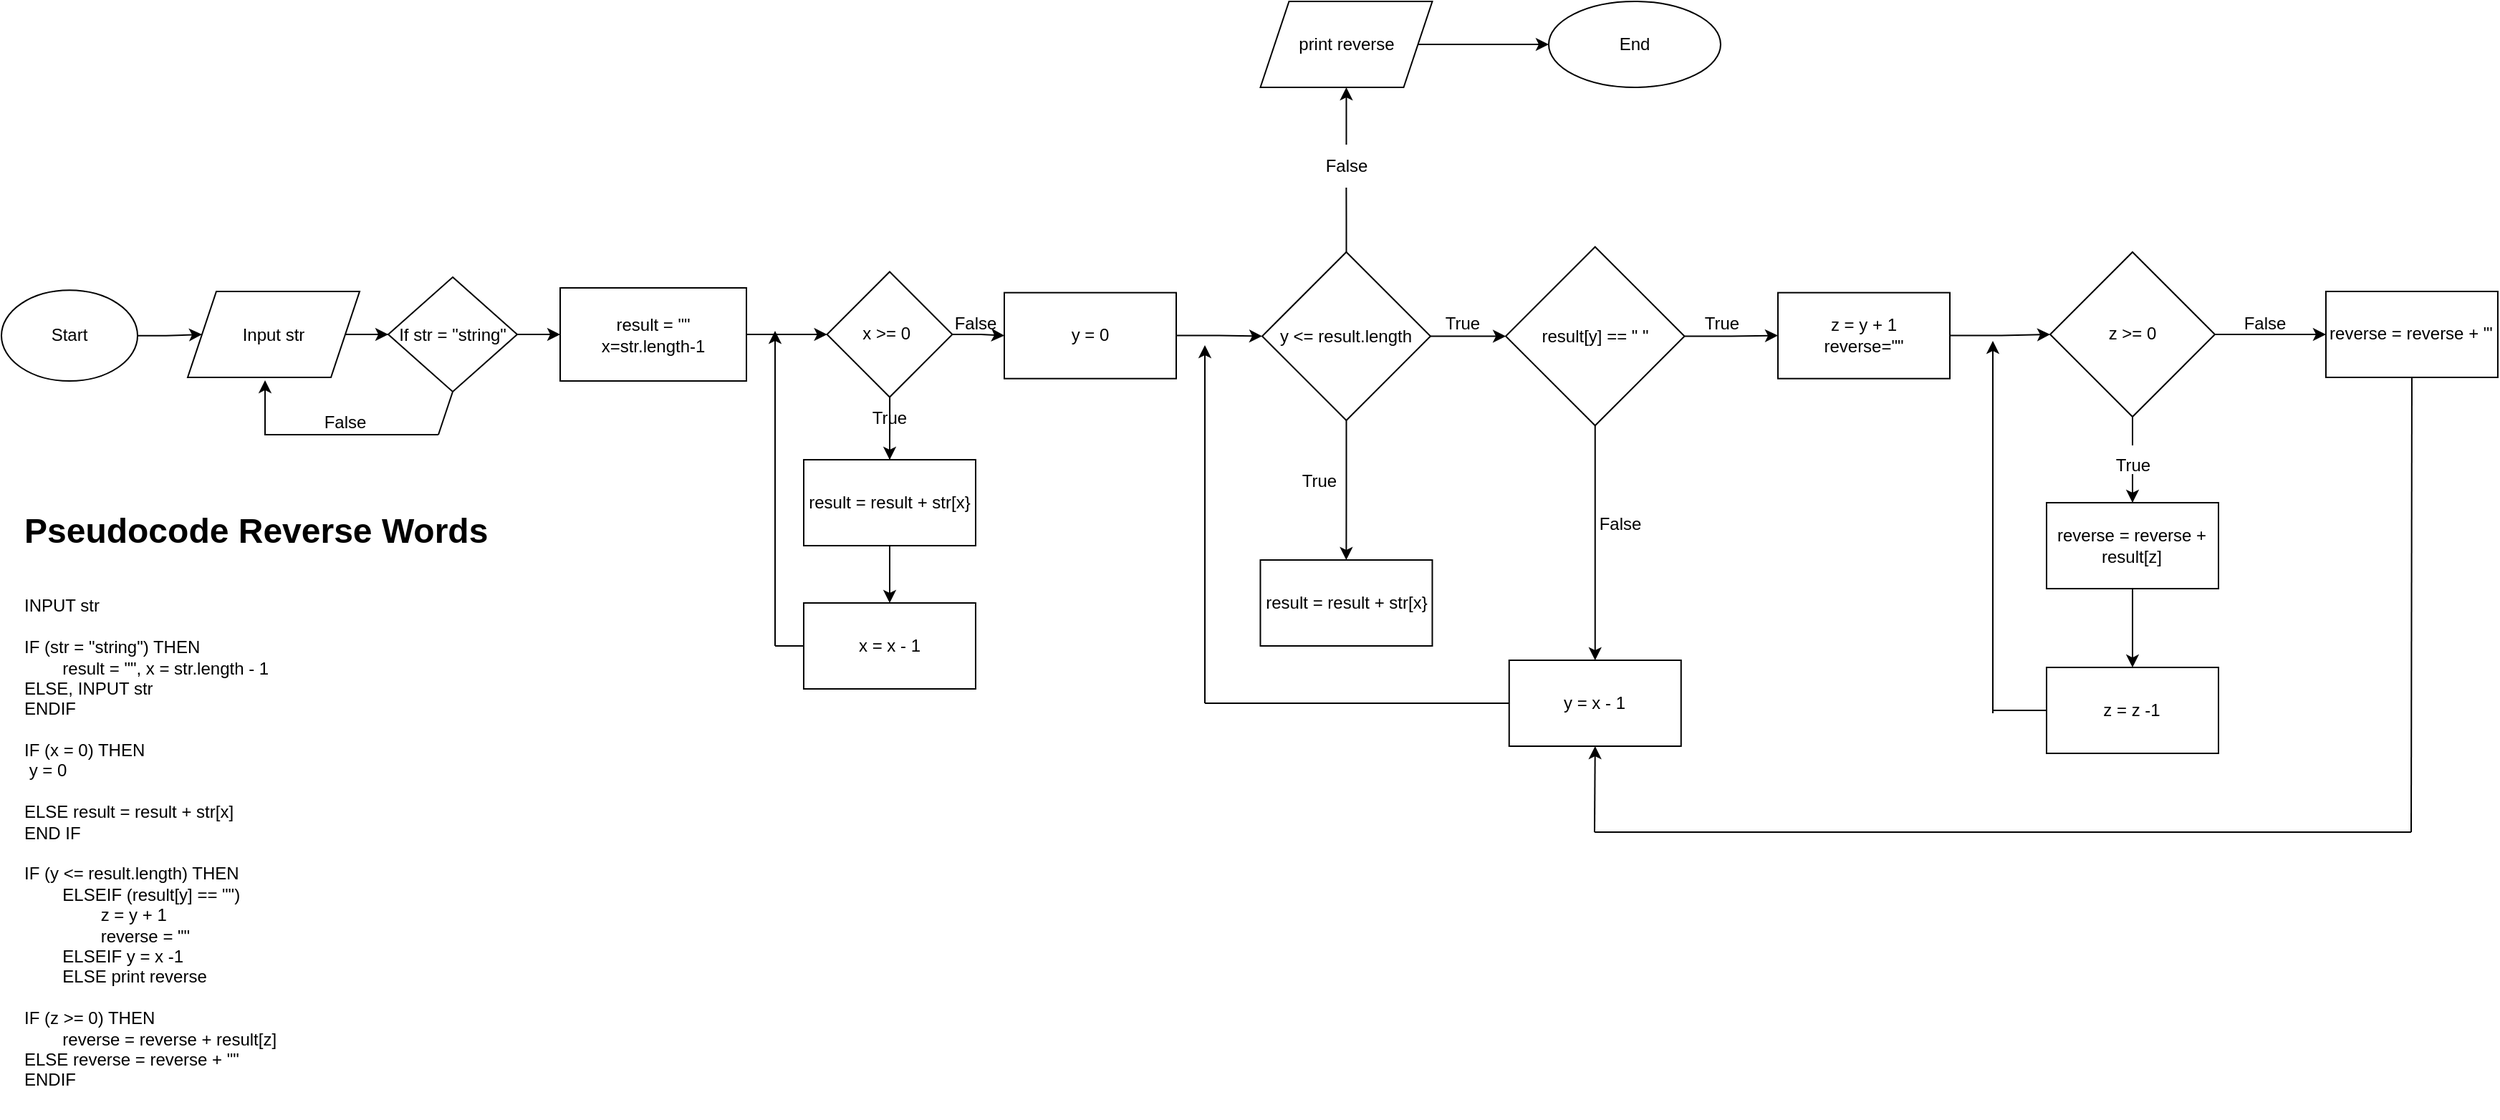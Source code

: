 <mxfile version="20.0.1" type="device"><diagram id="fjVzi1wufPVVItkXlOrg" name="Page-1"><mxGraphModel dx="1422" dy="1973" grid="1" gridSize="10" guides="1" tooltips="1" connect="1" arrows="1" fold="1" page="1" pageScale="1" pageWidth="827" pageHeight="1169" math="0" shadow="0"><root><mxCell id="0"/><mxCell id="1" parent="0"/><mxCell id="HmGKqYZ0TuJxNkUc22Is-21" value="&lt;h1&gt;Pseudocode Reverse Words&lt;/h1&gt;&lt;div&gt;&lt;span style=&quot;background-color: initial;&quot;&gt;&amp;nbsp;&lt;/span&gt;&lt;/div&gt;&lt;div&gt;INPUT str&lt;/div&gt;&lt;div&gt;&lt;br&gt;&lt;/div&gt;&lt;div&gt;IF (str = &quot;string&quot;) THEN&amp;nbsp;&lt;/div&gt;&lt;div&gt;&lt;span style=&quot;white-space: pre;&quot;&gt;&#9;&lt;/span&gt;result = &quot;&quot;, x = str.length - 1&lt;/div&gt;&lt;div&gt;ELSE, INPUT str&lt;/div&gt;&lt;div&gt;ENDIF&lt;/div&gt;&lt;div&gt;&lt;br&gt;&lt;/div&gt;&lt;div&gt;IF (x = 0) THEN&lt;/div&gt;&lt;div&gt;&amp;nbsp;y = 0&lt;/div&gt;&lt;div&gt;&lt;br&gt;&lt;/div&gt;&lt;div&gt;ELSE result = result + str[x]&lt;/div&gt;&lt;div&gt;END IF&lt;/div&gt;&lt;div&gt;&lt;br&gt;&lt;/div&gt;&lt;div&gt;IF (y &amp;lt;= result.length) THEN&lt;/div&gt;&lt;div&gt;&lt;span style=&quot;white-space: pre;&quot;&gt;&#9;&lt;/span&gt;ELSEIF (result[y] == &quot;&quot;)&lt;br&gt;&lt;/div&gt;&lt;div&gt;&lt;span style=&quot;white-space: pre;&quot;&gt;&#9;&lt;/span&gt;&lt;span style=&quot;white-space: pre;&quot;&gt;&#9;&lt;/span&gt;z = y + 1&lt;br&gt;&lt;/div&gt;&lt;div&gt;&lt;span style=&quot;white-space: pre;&quot;&gt;&#9;&lt;/span&gt;&lt;span style=&quot;white-space: pre;&quot;&gt;&#9;&lt;/span&gt;reverse = &quot;&quot;&lt;br&gt;&lt;/div&gt;&lt;div&gt;&lt;span style=&quot;white-space: pre;&quot;&gt;&#9;&lt;/span&gt;ELSEIF y = x -1&lt;/div&gt;&lt;div&gt;&lt;span style=&quot;white-space: pre;&quot;&gt;&#9;&lt;/span&gt;ELSE print reverse&lt;/div&gt;&lt;div&gt;&lt;br&gt;&lt;/div&gt;&lt;div&gt;IF (z &amp;gt;= 0) THEN&lt;/div&gt;&lt;div&gt;&lt;span style=&quot;white-space: pre;&quot;&gt;&#9;&lt;/span&gt;reverse = reverse + result[z]&lt;br&gt;&lt;/div&gt;&lt;div&gt;ELSE reverse = reverse + &quot;&quot;&lt;/div&gt;&lt;div&gt;ENDIF&lt;/div&gt;&lt;div&gt;&lt;br&gt;&lt;/div&gt;&lt;div&gt;&lt;br&gt;&lt;/div&gt;&lt;div&gt;&lt;span style=&quot;white-space: pre;&quot;&gt;&#9;&lt;/span&gt;&lt;br&gt;&lt;/div&gt;&lt;div&gt;&lt;br&gt;&lt;/div&gt;" style="text;html=1;strokeColor=none;fillColor=none;spacing=5;spacingTop=-20;whiteSpace=wrap;overflow=hidden;rounded=0;" parent="1" vertex="1"><mxGeometry x="20.83" y="250" width="644.11" height="430" as="geometry"/></mxCell><mxCell id="qDwm-U80J2-0_mb0yIJG-4" value="" style="edgeStyle=orthogonalEdgeStyle;rounded=0;orthogonalLoop=1;jettySize=auto;html=1;" parent="1" source="qDwm-U80J2-0_mb0yIJG-5" target="qDwm-U80J2-0_mb0yIJG-7" edge="1"><mxGeometry relative="1" as="geometry"/></mxCell><mxCell id="qDwm-U80J2-0_mb0yIJG-5" value="Start" style="ellipse;whiteSpace=wrap;html=1;" parent="1" vertex="1"><mxGeometry x="10" y="101.67" width="95.01" height="63.34" as="geometry"/></mxCell><mxCell id="qDwm-U80J2-0_mb0yIJG-6" value="" style="edgeStyle=orthogonalEdgeStyle;rounded=0;orthogonalLoop=1;jettySize=auto;html=1;" parent="1" source="qDwm-U80J2-0_mb0yIJG-7" target="qDwm-U80J2-0_mb0yIJG-9" edge="1"><mxGeometry relative="1" as="geometry"/></mxCell><mxCell id="qDwm-U80J2-0_mb0yIJG-7" value="Input str" style="shape=parallelogram;perimeter=parallelogramPerimeter;whiteSpace=wrap;html=1;fixedSize=1;" parent="1" vertex="1"><mxGeometry x="140" y="102.51" width="120" height="60" as="geometry"/></mxCell><mxCell id="qDwm-U80J2-0_mb0yIJG-8" value="" style="edgeStyle=orthogonalEdgeStyle;rounded=0;orthogonalLoop=1;jettySize=auto;html=1;" parent="1" source="qDwm-U80J2-0_mb0yIJG-9" target="qDwm-U80J2-0_mb0yIJG-13" edge="1"><mxGeometry relative="1" as="geometry"/></mxCell><mxCell id="qDwm-U80J2-0_mb0yIJG-9" value="If str = &quot;string&quot;" style="rhombus;whiteSpace=wrap;html=1;" parent="1" vertex="1"><mxGeometry x="280" y="92.51" width="90" height="80" as="geometry"/></mxCell><mxCell id="qDwm-U80J2-0_mb0yIJG-10" value="" style="endArrow=none;html=1;rounded=0;entryX=0.5;entryY=1;entryDx=0;entryDy=0;" parent="1" target="qDwm-U80J2-0_mb0yIJG-9" edge="1"><mxGeometry width="50" height="50" relative="1" as="geometry"><mxPoint x="315" y="202.51" as="sourcePoint"/><mxPoint x="430" y="182.51" as="targetPoint"/></mxGeometry></mxCell><mxCell id="qDwm-U80J2-0_mb0yIJG-11" value="" style="endArrow=none;html=1;rounded=0;" parent="1" edge="1"><mxGeometry width="50" height="50" relative="1" as="geometry"><mxPoint x="205" y="202.51" as="sourcePoint"/><mxPoint x="315" y="202.51" as="targetPoint"/></mxGeometry></mxCell><mxCell id="qDwm-U80J2-0_mb0yIJG-12" value="" style="endArrow=classic;html=1;rounded=0;entryX=0.45;entryY=1.033;entryDx=0;entryDy=0;entryPerimeter=0;" parent="1" target="qDwm-U80J2-0_mb0yIJG-7" edge="1"><mxGeometry width="50" height="50" relative="1" as="geometry"><mxPoint x="214" y="202.51" as="sourcePoint"/><mxPoint x="430" y="182.51" as="targetPoint"/><Array as="points"><mxPoint x="194" y="202.51"/><mxPoint x="194" y="182.51"/></Array></mxGeometry></mxCell><mxCell id="qDwm-U80J2-0_mb0yIJG-16" value="" style="edgeStyle=orthogonalEdgeStyle;rounded=0;orthogonalLoop=1;jettySize=auto;html=1;" parent="1" source="qDwm-U80J2-0_mb0yIJG-13" target="qDwm-U80J2-0_mb0yIJG-15" edge="1"><mxGeometry relative="1" as="geometry"/></mxCell><mxCell id="qDwm-U80J2-0_mb0yIJG-13" value="result = &quot;&quot;&lt;br&gt;x=str.length-1" style="whiteSpace=wrap;html=1;" parent="1" vertex="1"><mxGeometry x="400" y="100.01" width="130" height="65" as="geometry"/></mxCell><mxCell id="qDwm-U80J2-0_mb0yIJG-14" value="False" style="text;html=1;strokeColor=none;fillColor=none;align=center;verticalAlign=middle;whiteSpace=wrap;rounded=0;" parent="1" vertex="1"><mxGeometry x="220" y="179.17" width="60" height="30" as="geometry"/></mxCell><mxCell id="qDwm-U80J2-0_mb0yIJG-20" value="" style="edgeStyle=orthogonalEdgeStyle;rounded=0;orthogonalLoop=1;jettySize=auto;html=1;" parent="1" source="qDwm-U80J2-0_mb0yIJG-15" target="qDwm-U80J2-0_mb0yIJG-19" edge="1"><mxGeometry relative="1" as="geometry"/></mxCell><mxCell id="3H4CfML4h_fhO--O5-L6-43" value="" style="edgeStyle=orthogonalEdgeStyle;rounded=0;orthogonalLoop=1;jettySize=auto;html=1;startArrow=none;" edge="1" parent="1" source="3H4CfML4h_fhO--O5-L6-48" target="3H4CfML4h_fhO--O5-L6-41"><mxGeometry relative="1" as="geometry"/></mxCell><mxCell id="qDwm-U80J2-0_mb0yIJG-15" value="x &amp;gt;= 0&amp;nbsp;" style="rhombus;whiteSpace=wrap;html=1;" parent="1" vertex="1"><mxGeometry x="586.25" y="88.75" width="87.49" height="87.49" as="geometry"/></mxCell><mxCell id="qDwm-U80J2-0_mb0yIJG-22" value="" style="edgeStyle=orthogonalEdgeStyle;rounded=0;orthogonalLoop=1;jettySize=auto;html=1;" parent="1" source="qDwm-U80J2-0_mb0yIJG-19" target="qDwm-U80J2-0_mb0yIJG-21" edge="1"><mxGeometry relative="1" as="geometry"/></mxCell><mxCell id="qDwm-U80J2-0_mb0yIJG-19" value="y = 0" style="whiteSpace=wrap;html=1;" parent="1" vertex="1"><mxGeometry x="710" y="103.34" width="120" height="60" as="geometry"/></mxCell><mxCell id="qDwm-U80J2-0_mb0yIJG-24" value="" style="edgeStyle=orthogonalEdgeStyle;rounded=0;orthogonalLoop=1;jettySize=auto;html=1;" parent="1" source="qDwm-U80J2-0_mb0yIJG-21" target="qDwm-U80J2-0_mb0yIJG-23" edge="1"><mxGeometry relative="1" as="geometry"/></mxCell><mxCell id="3H4CfML4h_fhO--O5-L6-24" value="" style="edgeStyle=orthogonalEdgeStyle;rounded=0;orthogonalLoop=1;jettySize=auto;html=1;" edge="1" parent="1" source="qDwm-U80J2-0_mb0yIJG-21" target="qDwm-U80J2-0_mb0yIJG-25"><mxGeometry relative="1" as="geometry"/></mxCell><mxCell id="3H4CfML4h_fhO--O5-L6-26" value="" style="edgeStyle=orthogonalEdgeStyle;rounded=0;orthogonalLoop=1;jettySize=auto;html=1;startArrow=none;" edge="1" parent="1" source="3H4CfML4h_fhO--O5-L6-20" target="3H4CfML4h_fhO--O5-L6-1"><mxGeometry relative="1" as="geometry"/></mxCell><mxCell id="qDwm-U80J2-0_mb0yIJG-21" value="y &amp;lt;= result.length" style="rhombus;whiteSpace=wrap;html=1;" parent="1" vertex="1"><mxGeometry x="890" y="75" width="117.49" height="117.49" as="geometry"/></mxCell><mxCell id="qDwm-U80J2-0_mb0yIJG-38" value="" style="edgeStyle=orthogonalEdgeStyle;rounded=0;orthogonalLoop=1;jettySize=auto;html=1;" parent="1" source="qDwm-U80J2-0_mb0yIJG-23" target="qDwm-U80J2-0_mb0yIJG-37" edge="1"><mxGeometry relative="1" as="geometry"/></mxCell><mxCell id="3H4CfML4h_fhO--O5-L6-35" value="" style="edgeStyle=orthogonalEdgeStyle;rounded=0;orthogonalLoop=1;jettySize=auto;html=1;" edge="1" parent="1" source="qDwm-U80J2-0_mb0yIJG-23" target="qDwm-U80J2-0_mb0yIJG-26"><mxGeometry relative="1" as="geometry"/></mxCell><mxCell id="qDwm-U80J2-0_mb0yIJG-23" value="result[y] == &quot; &quot;" style="rhombus;whiteSpace=wrap;html=1;" parent="1" vertex="1"><mxGeometry x="1060" y="71.35" width="124.78" height="124.78" as="geometry"/></mxCell><mxCell id="qDwm-U80J2-0_mb0yIJG-25" value="result = result + str[x}" style="rounded=0;whiteSpace=wrap;html=1;" parent="1" vertex="1"><mxGeometry x="888.74" y="290" width="120" height="60" as="geometry"/></mxCell><mxCell id="qDwm-U80J2-0_mb0yIJG-29" value="True&lt;br&gt;" style="text;html=1;strokeColor=none;fillColor=none;align=center;verticalAlign=middle;whiteSpace=wrap;rounded=0;" parent="1" vertex="1"><mxGeometry x="900" y="220" width="60" height="30" as="geometry"/></mxCell><mxCell id="qDwm-U80J2-0_mb0yIJG-35" value="True&lt;br&gt;" style="text;html=1;strokeColor=none;fillColor=none;align=center;verticalAlign=middle;whiteSpace=wrap;rounded=0;" parent="1" vertex="1"><mxGeometry x="1000" y="110.0" width="60" height="30" as="geometry"/></mxCell><mxCell id="qDwm-U80J2-0_mb0yIJG-41" value="" style="edgeStyle=orthogonalEdgeStyle;rounded=0;orthogonalLoop=1;jettySize=auto;html=1;" parent="1" source="qDwm-U80J2-0_mb0yIJG-37" target="qDwm-U80J2-0_mb0yIJG-40" edge="1"><mxGeometry relative="1" as="geometry"/></mxCell><mxCell id="qDwm-U80J2-0_mb0yIJG-37" value="z = y + 1&lt;br&gt;reverse=&quot;&quot;" style="whiteSpace=wrap;html=1;" parent="1" vertex="1"><mxGeometry x="1250" y="103.34" width="120" height="60" as="geometry"/></mxCell><mxCell id="qDwm-U80J2-0_mb0yIJG-39" value="True&lt;br&gt;" style="text;html=1;strokeColor=none;fillColor=none;align=center;verticalAlign=middle;whiteSpace=wrap;rounded=0;" parent="1" vertex="1"><mxGeometry x="1181" y="110.0" width="60" height="30" as="geometry"/></mxCell><mxCell id="3H4CfML4h_fhO--O5-L6-6" value="" style="edgeStyle=orthogonalEdgeStyle;rounded=0;orthogonalLoop=1;jettySize=auto;html=1;" edge="1" parent="1" source="qDwm-U80J2-0_mb0yIJG-40" target="3H4CfML4h_fhO--O5-L6-5"><mxGeometry relative="1" as="geometry"/></mxCell><mxCell id="3H4CfML4h_fhO--O5-L6-9" value="" style="edgeStyle=orthogonalEdgeStyle;rounded=0;orthogonalLoop=1;jettySize=auto;html=1;startArrow=none;" edge="1" parent="1" source="3H4CfML4h_fhO--O5-L6-16" target="3H4CfML4h_fhO--O5-L6-8"><mxGeometry relative="1" as="geometry"/></mxCell><mxCell id="qDwm-U80J2-0_mb0yIJG-40" value="z &amp;gt;= 0" style="rhombus;whiteSpace=wrap;html=1;" parent="1" vertex="1"><mxGeometry x="1440" y="75" width="114.99" height="114.99" as="geometry"/></mxCell><mxCell id="3H4CfML4h_fhO--O5-L6-4" value="" style="edgeStyle=orthogonalEdgeStyle;rounded=0;orthogonalLoop=1;jettySize=auto;html=1;" edge="1" parent="1" source="3H4CfML4h_fhO--O5-L6-1" target="3H4CfML4h_fhO--O5-L6-3"><mxGeometry relative="1" as="geometry"/></mxCell><mxCell id="3H4CfML4h_fhO--O5-L6-1" value="print reverse" style="shape=parallelogram;perimeter=parallelogramPerimeter;whiteSpace=wrap;html=1;fixedSize=1;" vertex="1" parent="1"><mxGeometry x="888.74" y="-100" width="120" height="60" as="geometry"/></mxCell><mxCell id="3H4CfML4h_fhO--O5-L6-3" value="End" style="ellipse;whiteSpace=wrap;html=1;" vertex="1" parent="1"><mxGeometry x="1090" y="-100" width="120" height="60" as="geometry"/></mxCell><mxCell id="3H4CfML4h_fhO--O5-L6-5" value="reverse = reverse + &quot;'" style="whiteSpace=wrap;html=1;" vertex="1" parent="1"><mxGeometry x="1632.485" y="102.495" width="120" height="60" as="geometry"/></mxCell><mxCell id="3H4CfML4h_fhO--O5-L6-7" value="" style="endArrow=none;html=1;rounded=0;entryX=0.5;entryY=1;entryDx=0;entryDy=0;" edge="1" parent="1" target="3H4CfML4h_fhO--O5-L6-5"><mxGeometry width="50" height="50" relative="1" as="geometry"><mxPoint x="1692" y="480" as="sourcePoint"/><mxPoint x="1340" y="390" as="targetPoint"/></mxGeometry></mxCell><mxCell id="3H4CfML4h_fhO--O5-L6-11" value="" style="edgeStyle=orthogonalEdgeStyle;rounded=0;orthogonalLoop=1;jettySize=auto;html=1;" edge="1" parent="1" source="3H4CfML4h_fhO--O5-L6-8" target="3H4CfML4h_fhO--O5-L6-10"><mxGeometry relative="1" as="geometry"/></mxCell><mxCell id="3H4CfML4h_fhO--O5-L6-8" value="reverse = reverse + result[z]" style="whiteSpace=wrap;html=1;" vertex="1" parent="1"><mxGeometry x="1437.495" y="249.995" width="120" height="60" as="geometry"/></mxCell><mxCell id="3H4CfML4h_fhO--O5-L6-10" value="z = z -1" style="whiteSpace=wrap;html=1;" vertex="1" parent="1"><mxGeometry x="1437.495" y="365.005" width="120" height="60" as="geometry"/></mxCell><mxCell id="3H4CfML4h_fhO--O5-L6-12" value="" style="endArrow=none;html=1;rounded=0;entryX=0;entryY=0.5;entryDx=0;entryDy=0;" edge="1" parent="1" target="3H4CfML4h_fhO--O5-L6-10"><mxGeometry width="50" height="50" relative="1" as="geometry"><mxPoint x="1400" y="395" as="sourcePoint"/><mxPoint x="1340" y="390" as="targetPoint"/></mxGeometry></mxCell><mxCell id="3H4CfML4h_fhO--O5-L6-13" value="" style="endArrow=classic;html=1;rounded=0;" edge="1" parent="1"><mxGeometry width="50" height="50" relative="1" as="geometry"><mxPoint x="1400" y="397" as="sourcePoint"/><mxPoint x="1400" y="137" as="targetPoint"/></mxGeometry></mxCell><mxCell id="3H4CfML4h_fhO--O5-L6-14" value="" style="endArrow=none;html=1;rounded=0;" edge="1" parent="1"><mxGeometry width="50" height="50" relative="1" as="geometry"><mxPoint x="1122" y="480" as="sourcePoint"/><mxPoint x="1692" y="480" as="targetPoint"/></mxGeometry></mxCell><mxCell id="3H4CfML4h_fhO--O5-L6-16" value="True&lt;br&gt;" style="text;html=1;strokeColor=none;fillColor=none;align=center;verticalAlign=middle;whiteSpace=wrap;rounded=0;" vertex="1" parent="1"><mxGeometry x="1467.5" y="209.17" width="60" height="30" as="geometry"/></mxCell><mxCell id="3H4CfML4h_fhO--O5-L6-17" value="" style="edgeStyle=orthogonalEdgeStyle;rounded=0;orthogonalLoop=1;jettySize=auto;html=1;endArrow=none;" edge="1" parent="1" source="qDwm-U80J2-0_mb0yIJG-40" target="3H4CfML4h_fhO--O5-L6-16"><mxGeometry relative="1" as="geometry"><mxPoint x="1497.495" y="189.99" as="sourcePoint"/><mxPoint x="1497.495" y="249.995" as="targetPoint"/></mxGeometry></mxCell><mxCell id="3H4CfML4h_fhO--O5-L6-19" value="False" style="text;html=1;strokeColor=none;fillColor=none;align=center;verticalAlign=middle;whiteSpace=wrap;rounded=0;" vertex="1" parent="1"><mxGeometry x="1560" y="110.0" width="60" height="30" as="geometry"/></mxCell><mxCell id="3H4CfML4h_fhO--O5-L6-20" value="False" style="text;html=1;strokeColor=none;fillColor=none;align=center;verticalAlign=middle;whiteSpace=wrap;rounded=0;" vertex="1" parent="1"><mxGeometry x="918.74" y="-1.421e-14" width="60" height="30" as="geometry"/></mxCell><mxCell id="3H4CfML4h_fhO--O5-L6-27" value="" style="edgeStyle=orthogonalEdgeStyle;rounded=0;orthogonalLoop=1;jettySize=auto;html=1;endArrow=none;" edge="1" parent="1" source="qDwm-U80J2-0_mb0yIJG-21" target="3H4CfML4h_fhO--O5-L6-20"><mxGeometry relative="1" as="geometry"><mxPoint x="948.8" y="75.055" as="sourcePoint"/><mxPoint x="948.7" y="-40" as="targetPoint"/></mxGeometry></mxCell><mxCell id="qDwm-U80J2-0_mb0yIJG-26" value="y = x - 1" style="whiteSpace=wrap;html=1;" parent="1" vertex="1"><mxGeometry x="1062.39" y="360" width="120" height="60" as="geometry"/></mxCell><mxCell id="3H4CfML4h_fhO--O5-L6-36" value="" style="endArrow=classic;html=1;rounded=0;entryX=0.5;entryY=1;entryDx=0;entryDy=0;" edge="1" parent="1" target="qDwm-U80J2-0_mb0yIJG-26"><mxGeometry width="50" height="50" relative="1" as="geometry"><mxPoint x="1122" y="480" as="sourcePoint"/><mxPoint x="1100" y="280" as="targetPoint"/></mxGeometry></mxCell><mxCell id="3H4CfML4h_fhO--O5-L6-37" value="" style="endArrow=none;html=1;rounded=0;entryX=0;entryY=0.5;entryDx=0;entryDy=0;" edge="1" parent="1" target="qDwm-U80J2-0_mb0yIJG-26"><mxGeometry width="50" height="50" relative="1" as="geometry"><mxPoint x="850" y="390" as="sourcePoint"/><mxPoint x="1100" y="280" as="targetPoint"/></mxGeometry></mxCell><mxCell id="3H4CfML4h_fhO--O5-L6-38" value="" style="endArrow=classic;html=1;rounded=0;" edge="1" parent="1"><mxGeometry width="50" height="50" relative="1" as="geometry"><mxPoint x="850" y="390" as="sourcePoint"/><mxPoint x="850" y="140" as="targetPoint"/></mxGeometry></mxCell><mxCell id="3H4CfML4h_fhO--O5-L6-39" value="False" style="text;html=1;strokeColor=none;fillColor=none;align=center;verticalAlign=middle;whiteSpace=wrap;rounded=0;" vertex="1" parent="1"><mxGeometry x="1110" y="249.99" width="60" height="30" as="geometry"/></mxCell><mxCell id="3H4CfML4h_fhO--O5-L6-44" value="" style="edgeStyle=orthogonalEdgeStyle;rounded=0;orthogonalLoop=1;jettySize=auto;html=1;" edge="1" parent="1" source="3H4CfML4h_fhO--O5-L6-41" target="3H4CfML4h_fhO--O5-L6-42"><mxGeometry relative="1" as="geometry"/></mxCell><mxCell id="3H4CfML4h_fhO--O5-L6-41" value="result = result + str[x}" style="rounded=0;whiteSpace=wrap;html=1;" vertex="1" parent="1"><mxGeometry x="570" y="219.99" width="120" height="60" as="geometry"/></mxCell><mxCell id="3H4CfML4h_fhO--O5-L6-42" value="x = x - 1" style="whiteSpace=wrap;html=1;" vertex="1" parent="1"><mxGeometry x="569.99" y="320" width="120" height="60" as="geometry"/></mxCell><mxCell id="3H4CfML4h_fhO--O5-L6-46" value="" style="endArrow=none;html=1;rounded=0;entryX=0;entryY=0.5;entryDx=0;entryDy=0;" edge="1" parent="1" target="3H4CfML4h_fhO--O5-L6-42"><mxGeometry width="50" height="50" relative="1" as="geometry"><mxPoint x="550" y="350" as="sourcePoint"/><mxPoint x="710" y="280" as="targetPoint"/></mxGeometry></mxCell><mxCell id="3H4CfML4h_fhO--O5-L6-47" value="" style="endArrow=classic;html=1;rounded=0;" edge="1" parent="1"><mxGeometry width="50" height="50" relative="1" as="geometry"><mxPoint x="550" y="350" as="sourcePoint"/><mxPoint x="550" y="130" as="targetPoint"/></mxGeometry></mxCell><mxCell id="3H4CfML4h_fhO--O5-L6-48" value="True&lt;br&gt;" style="text;html=1;strokeColor=none;fillColor=none;align=center;verticalAlign=middle;whiteSpace=wrap;rounded=0;" vertex="1" parent="1"><mxGeometry x="599.99" y="176.24" width="60" height="30" as="geometry"/></mxCell><mxCell id="3H4CfML4h_fhO--O5-L6-49" value="" style="edgeStyle=orthogonalEdgeStyle;rounded=0;orthogonalLoop=1;jettySize=auto;html=1;endArrow=none;" edge="1" parent="1" source="qDwm-U80J2-0_mb0yIJG-15" target="3H4CfML4h_fhO--O5-L6-48"><mxGeometry relative="1" as="geometry"><mxPoint x="630.1" y="176.135" as="sourcePoint"/><mxPoint x="630" y="219.99" as="targetPoint"/></mxGeometry></mxCell><mxCell id="3H4CfML4h_fhO--O5-L6-50" value="False" style="text;html=1;strokeColor=none;fillColor=none;align=center;verticalAlign=middle;whiteSpace=wrap;rounded=0;" vertex="1" parent="1"><mxGeometry x="659.99" y="110.0" width="60" height="30" as="geometry"/></mxCell></root></mxGraphModel></diagram></mxfile>